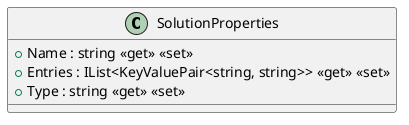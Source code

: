 @startuml
class SolutionProperties {
    + Name : string <<get>> <<set>>
    + Entries : IList<KeyValuePair<string, string>> <<get>> <<set>>
    + Type : string <<get>> <<set>>
}
@enduml

